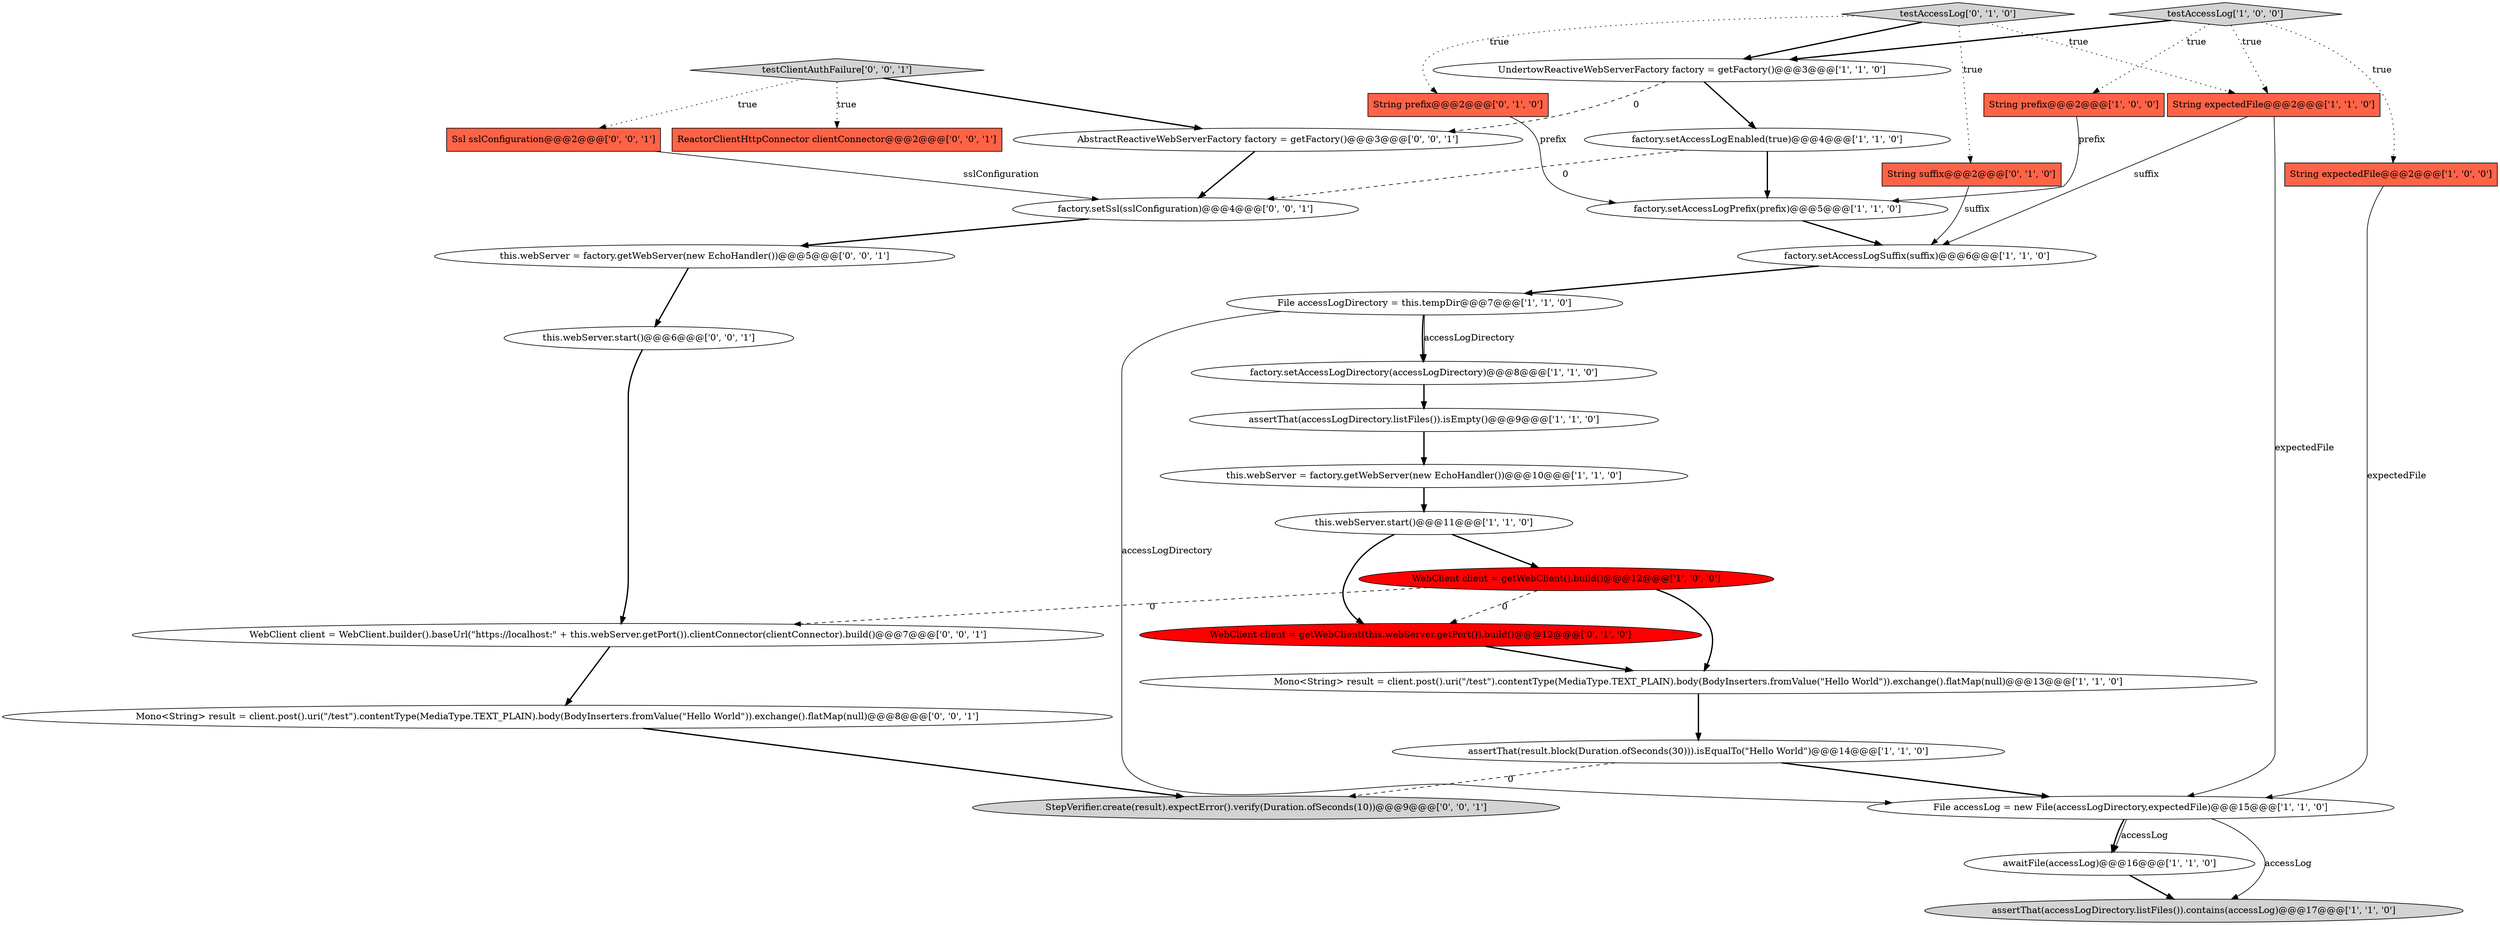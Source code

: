 digraph {
13 [style = filled, label = "File accessLogDirectory = this.tempDir@@@7@@@['1', '1', '0']", fillcolor = white, shape = ellipse image = "AAA0AAABBB1BBB"];
23 [style = filled, label = "Ssl sslConfiguration@@@2@@@['0', '0', '1']", fillcolor = tomato, shape = box image = "AAA0AAABBB3BBB"];
6 [style = filled, label = "Mono<String> result = client.post().uri(\"/test\").contentType(MediaType.TEXT_PLAIN).body(BodyInserters.fromValue(\"Hello World\")).exchange().flatMap(null)@@@13@@@['1', '1', '0']", fillcolor = white, shape = ellipse image = "AAA0AAABBB1BBB"];
12 [style = filled, label = "this.webServer = factory.getWebServer(new EchoHandler())@@@10@@@['1', '1', '0']", fillcolor = white, shape = ellipse image = "AAA0AAABBB1BBB"];
16 [style = filled, label = "assertThat(accessLogDirectory.listFiles()).isEmpty()@@@9@@@['1', '1', '0']", fillcolor = white, shape = ellipse image = "AAA0AAABBB1BBB"];
3 [style = filled, label = "factory.setAccessLogEnabled(true)@@@4@@@['1', '1', '0']", fillcolor = white, shape = ellipse image = "AAA0AAABBB1BBB"];
19 [style = filled, label = "testAccessLog['0', '1', '0']", fillcolor = lightgray, shape = diamond image = "AAA0AAABBB2BBB"];
9 [style = filled, label = "factory.setAccessLogSuffix(suffix)@@@6@@@['1', '1', '0']", fillcolor = white, shape = ellipse image = "AAA0AAABBB1BBB"];
31 [style = filled, label = "testClientAuthFailure['0', '0', '1']", fillcolor = lightgray, shape = diamond image = "AAA0AAABBB3BBB"];
7 [style = filled, label = "testAccessLog['1', '0', '0']", fillcolor = lightgray, shape = diamond image = "AAA0AAABBB1BBB"];
32 [style = filled, label = "AbstractReactiveWebServerFactory factory = getFactory()@@@3@@@['0', '0', '1']", fillcolor = white, shape = ellipse image = "AAA0AAABBB3BBB"];
17 [style = filled, label = "WebClient client = getWebClient().build()@@@12@@@['1', '0', '0']", fillcolor = red, shape = ellipse image = "AAA1AAABBB1BBB"];
18 [style = filled, label = "String expectedFile@@@2@@@['1', '1', '0']", fillcolor = tomato, shape = box image = "AAA0AAABBB1BBB"];
2 [style = filled, label = "String expectedFile@@@2@@@['1', '0', '0']", fillcolor = tomato, shape = box image = "AAA0AAABBB1BBB"];
25 [style = filled, label = "this.webServer.start()@@@6@@@['0', '0', '1']", fillcolor = white, shape = ellipse image = "AAA0AAABBB3BBB"];
15 [style = filled, label = "UndertowReactiveWebServerFactory factory = getFactory()@@@3@@@['1', '1', '0']", fillcolor = white, shape = ellipse image = "AAA0AAABBB1BBB"];
11 [style = filled, label = "String prefix@@@2@@@['1', '0', '0']", fillcolor = tomato, shape = box image = "AAA0AAABBB1BBB"];
20 [style = filled, label = "String suffix@@@2@@@['0', '1', '0']", fillcolor = tomato, shape = box image = "AAA0AAABBB2BBB"];
24 [style = filled, label = "StepVerifier.create(result).expectError().verify(Duration.ofSeconds(10))@@@9@@@['0', '0', '1']", fillcolor = lightgray, shape = ellipse image = "AAA0AAABBB3BBB"];
0 [style = filled, label = "this.webServer.start()@@@11@@@['1', '1', '0']", fillcolor = white, shape = ellipse image = "AAA0AAABBB1BBB"];
8 [style = filled, label = "factory.setAccessLogDirectory(accessLogDirectory)@@@8@@@['1', '1', '0']", fillcolor = white, shape = ellipse image = "AAA0AAABBB1BBB"];
14 [style = filled, label = "File accessLog = new File(accessLogDirectory,expectedFile)@@@15@@@['1', '1', '0']", fillcolor = white, shape = ellipse image = "AAA0AAABBB1BBB"];
27 [style = filled, label = "WebClient client = WebClient.builder().baseUrl(\"https://localhost:\" + this.webServer.getPort()).clientConnector(clientConnector).build()@@@7@@@['0', '0', '1']", fillcolor = white, shape = ellipse image = "AAA0AAABBB3BBB"];
26 [style = filled, label = "Mono<String> result = client.post().uri(\"/test\").contentType(MediaType.TEXT_PLAIN).body(BodyInserters.fromValue(\"Hello World\")).exchange().flatMap(null)@@@8@@@['0', '0', '1']", fillcolor = white, shape = ellipse image = "AAA0AAABBB3BBB"];
29 [style = filled, label = "factory.setSsl(sslConfiguration)@@@4@@@['0', '0', '1']", fillcolor = white, shape = ellipse image = "AAA0AAABBB3BBB"];
10 [style = filled, label = "factory.setAccessLogPrefix(prefix)@@@5@@@['1', '1', '0']", fillcolor = white, shape = ellipse image = "AAA0AAABBB1BBB"];
28 [style = filled, label = "ReactorClientHttpConnector clientConnector@@@2@@@['0', '0', '1']", fillcolor = tomato, shape = box image = "AAA0AAABBB3BBB"];
21 [style = filled, label = "String prefix@@@2@@@['0', '1', '0']", fillcolor = tomato, shape = box image = "AAA0AAABBB2BBB"];
4 [style = filled, label = "awaitFile(accessLog)@@@16@@@['1', '1', '0']", fillcolor = white, shape = ellipse image = "AAA0AAABBB1BBB"];
30 [style = filled, label = "this.webServer = factory.getWebServer(new EchoHandler())@@@5@@@['0', '0', '1']", fillcolor = white, shape = ellipse image = "AAA0AAABBB3BBB"];
1 [style = filled, label = "assertThat(result.block(Duration.ofSeconds(30))).isEqualTo(\"Hello World\")@@@14@@@['1', '1', '0']", fillcolor = white, shape = ellipse image = "AAA0AAABBB1BBB"];
22 [style = filled, label = "WebClient client = getWebClient(this.webServer.getPort()).build()@@@12@@@['0', '1', '0']", fillcolor = red, shape = ellipse image = "AAA1AAABBB2BBB"];
5 [style = filled, label = "assertThat(accessLogDirectory.listFiles()).contains(accessLog)@@@17@@@['1', '1', '0']", fillcolor = lightgray, shape = ellipse image = "AAA0AAABBB1BBB"];
3->29 [style = dashed, label="0"];
8->16 [style = bold, label=""];
7->2 [style = dotted, label="true"];
13->14 [style = solid, label="accessLogDirectory"];
21->10 [style = solid, label="prefix"];
18->14 [style = solid, label="expectedFile"];
29->30 [style = bold, label=""];
17->6 [style = bold, label=""];
0->17 [style = bold, label=""];
19->20 [style = dotted, label="true"];
31->32 [style = bold, label=""];
20->9 [style = solid, label="suffix"];
19->18 [style = dotted, label="true"];
15->32 [style = dashed, label="0"];
30->25 [style = bold, label=""];
19->21 [style = dotted, label="true"];
2->14 [style = solid, label="expectedFile"];
18->9 [style = solid, label="suffix"];
15->3 [style = bold, label=""];
26->24 [style = bold, label=""];
12->0 [style = bold, label=""];
17->27 [style = dashed, label="0"];
32->29 [style = bold, label=""];
25->27 [style = bold, label=""];
3->10 [style = bold, label=""];
6->1 [style = bold, label=""];
14->5 [style = solid, label="accessLog"];
14->4 [style = bold, label=""];
7->11 [style = dotted, label="true"];
23->29 [style = solid, label="sslConfiguration"];
31->28 [style = dotted, label="true"];
1->24 [style = dashed, label="0"];
14->4 [style = solid, label="accessLog"];
0->22 [style = bold, label=""];
31->23 [style = dotted, label="true"];
7->18 [style = dotted, label="true"];
13->8 [style = solid, label="accessLogDirectory"];
7->15 [style = bold, label=""];
1->14 [style = bold, label=""];
10->9 [style = bold, label=""];
13->8 [style = bold, label=""];
11->10 [style = solid, label="prefix"];
19->15 [style = bold, label=""];
16->12 [style = bold, label=""];
4->5 [style = bold, label=""];
22->6 [style = bold, label=""];
9->13 [style = bold, label=""];
27->26 [style = bold, label=""];
17->22 [style = dashed, label="0"];
}
